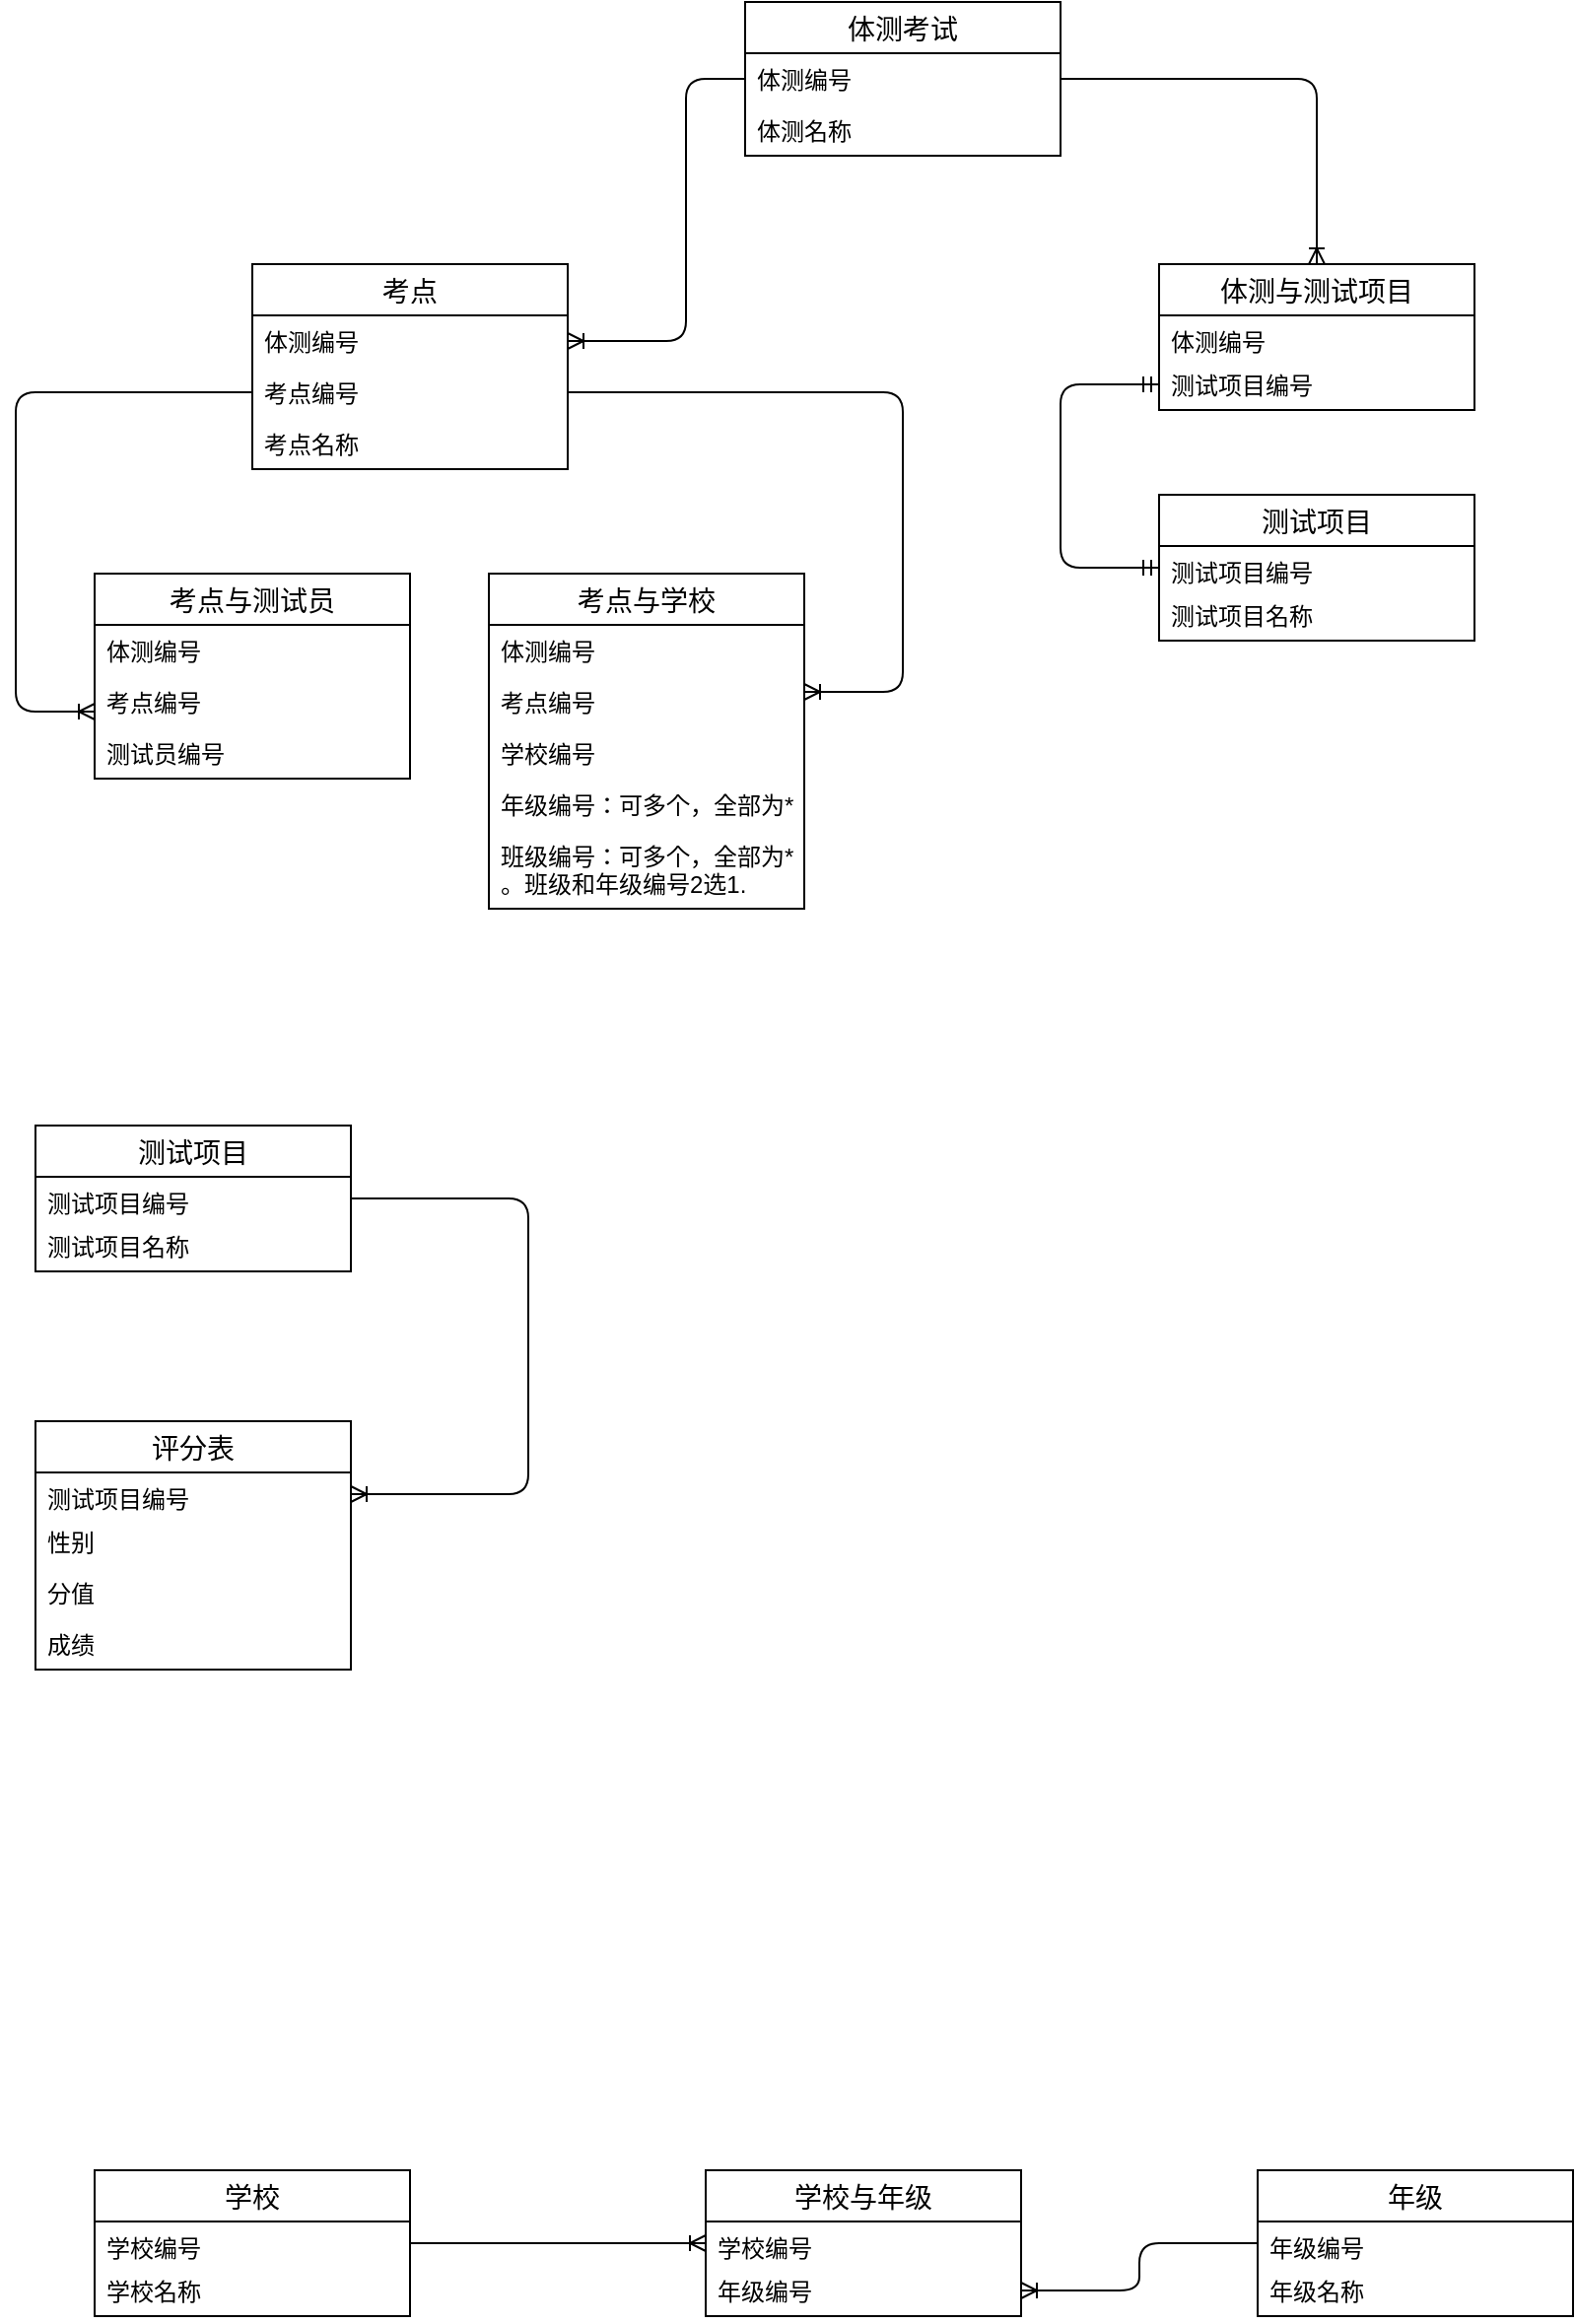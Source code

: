 <mxfile version="13.1.1" type="github">
  <diagram name="Page-1" id="c4acf3e9-155e-7222-9cf6-157b1a14988f">
    <mxGraphModel dx="1422" dy="794" grid="1" gridSize="10" guides="1" tooltips="1" connect="1" arrows="1" fold="1" page="1" pageScale="1" pageWidth="850" pageHeight="1100" background="#ffffff" math="0" shadow="0">
      <root>
        <mxCell id="0" />
        <mxCell id="1" parent="0" />
        <mxCell id="doAZor4C5r2tu2x9XKIU-9" value="体测与测试项目" style="swimlane;fontStyle=0;childLayout=stackLayout;horizontal=1;startSize=26;horizontalStack=0;resizeParent=1;resizeParentMax=0;resizeLast=0;collapsible=1;marginBottom=0;align=center;fontSize=14;" vertex="1" parent="1">
          <mxGeometry x="620" y="203" width="160" height="74" as="geometry" />
        </mxCell>
        <mxCell id="doAZor4C5r2tu2x9XKIU-10" value="体测编号" style="text;strokeColor=none;fillColor=none;spacingLeft=4;spacingRight=4;overflow=hidden;rotatable=0;points=[[0,0.5],[1,0.5]];portConstraint=eastwest;fontSize=12;" vertex="1" parent="doAZor4C5r2tu2x9XKIU-9">
          <mxGeometry y="26" width="160" height="22" as="geometry" />
        </mxCell>
        <mxCell id="doAZor4C5r2tu2x9XKIU-11" value="测试项目编号" style="text;strokeColor=none;fillColor=none;spacingLeft=4;spacingRight=4;overflow=hidden;rotatable=0;points=[[0,0.5],[1,0.5]];portConstraint=eastwest;fontSize=12;" vertex="1" parent="doAZor4C5r2tu2x9XKIU-9">
          <mxGeometry y="48" width="160" height="26" as="geometry" />
        </mxCell>
        <mxCell id="doAZor4C5r2tu2x9XKIU-13" value="测试项目" style="swimlane;fontStyle=0;childLayout=stackLayout;horizontal=1;startSize=26;horizontalStack=0;resizeParent=1;resizeParentMax=0;resizeLast=0;collapsible=1;marginBottom=0;align=center;fontSize=14;" vertex="1" parent="1">
          <mxGeometry x="620" y="320" width="160" height="74" as="geometry" />
        </mxCell>
        <mxCell id="doAZor4C5r2tu2x9XKIU-14" value="测试项目编号" style="text;strokeColor=none;fillColor=none;spacingLeft=4;spacingRight=4;overflow=hidden;rotatable=0;points=[[0,0.5],[1,0.5]];portConstraint=eastwest;fontSize=12;" vertex="1" parent="doAZor4C5r2tu2x9XKIU-13">
          <mxGeometry y="26" width="160" height="22" as="geometry" />
        </mxCell>
        <mxCell id="doAZor4C5r2tu2x9XKIU-15" value="测试项目名称" style="text;strokeColor=none;fillColor=none;spacingLeft=4;spacingRight=4;overflow=hidden;rotatable=0;points=[[0,0.5],[1,0.5]];portConstraint=eastwest;fontSize=12;" vertex="1" parent="doAZor4C5r2tu2x9XKIU-13">
          <mxGeometry y="48" width="160" height="26" as="geometry" />
        </mxCell>
        <mxCell id="doAZor4C5r2tu2x9XKIU-5" value="考点" style="swimlane;fontStyle=0;childLayout=stackLayout;horizontal=1;startSize=26;horizontalStack=0;resizeParent=1;resizeParentMax=0;resizeLast=0;collapsible=1;marginBottom=0;align=center;fontSize=14;" vertex="1" parent="1">
          <mxGeometry x="160" y="203" width="160" height="104" as="geometry" />
        </mxCell>
        <mxCell id="doAZor4C5r2tu2x9XKIU-6" value="体测编号" style="text;strokeColor=none;fillColor=none;spacingLeft=4;spacingRight=4;overflow=hidden;rotatable=0;points=[[0,0.5],[1,0.5]];portConstraint=eastwest;fontSize=12;" vertex="1" parent="doAZor4C5r2tu2x9XKIU-5">
          <mxGeometry y="26" width="160" height="26" as="geometry" />
        </mxCell>
        <mxCell id="doAZor4C5r2tu2x9XKIU-7" value="考点编号" style="text;strokeColor=none;fillColor=none;spacingLeft=4;spacingRight=4;overflow=hidden;rotatable=0;points=[[0,0.5],[1,0.5]];portConstraint=eastwest;fontSize=12;" vertex="1" parent="doAZor4C5r2tu2x9XKIU-5">
          <mxGeometry y="52" width="160" height="26" as="geometry" />
        </mxCell>
        <mxCell id="doAZor4C5r2tu2x9XKIU-8" value="考点名称" style="text;strokeColor=none;fillColor=none;spacingLeft=4;spacingRight=4;overflow=hidden;rotatable=0;points=[[0,0.5],[1,0.5]];portConstraint=eastwest;fontSize=12;" vertex="1" parent="doAZor4C5r2tu2x9XKIU-5">
          <mxGeometry y="78" width="160" height="26" as="geometry" />
        </mxCell>
        <mxCell id="doAZor4C5r2tu2x9XKIU-24" value="考点与学校" style="swimlane;fontStyle=0;childLayout=stackLayout;horizontal=1;startSize=26;horizontalStack=0;resizeParent=1;resizeParentMax=0;resizeLast=0;collapsible=1;marginBottom=0;align=center;fontSize=14;" vertex="1" parent="1">
          <mxGeometry x="280" y="360" width="160" height="170" as="geometry" />
        </mxCell>
        <mxCell id="doAZor4C5r2tu2x9XKIU-25" value="体测编号" style="text;strokeColor=none;fillColor=none;spacingLeft=4;spacingRight=4;overflow=hidden;rotatable=0;points=[[0,0.5],[1,0.5]];portConstraint=eastwest;fontSize=12;" vertex="1" parent="doAZor4C5r2tu2x9XKIU-24">
          <mxGeometry y="26" width="160" height="26" as="geometry" />
        </mxCell>
        <mxCell id="doAZor4C5r2tu2x9XKIU-26" value="考点编号" style="text;strokeColor=none;fillColor=none;spacingLeft=4;spacingRight=4;overflow=hidden;rotatable=0;points=[[0,0.5],[1,0.5]];portConstraint=eastwest;fontSize=12;" vertex="1" parent="doAZor4C5r2tu2x9XKIU-24">
          <mxGeometry y="52" width="160" height="26" as="geometry" />
        </mxCell>
        <mxCell id="doAZor4C5r2tu2x9XKIU-27" value="学校编号" style="text;strokeColor=none;fillColor=none;spacingLeft=4;spacingRight=4;overflow=hidden;rotatable=0;points=[[0,0.5],[1,0.5]];portConstraint=eastwest;fontSize=12;" vertex="1" parent="doAZor4C5r2tu2x9XKIU-24">
          <mxGeometry y="78" width="160" height="26" as="geometry" />
        </mxCell>
        <mxCell id="doAZor4C5r2tu2x9XKIU-28" value="年级编号：可多个，全部为*" style="text;strokeColor=none;fillColor=none;spacingLeft=4;spacingRight=4;overflow=hidden;rotatable=0;points=[[0,0.5],[1,0.5]];portConstraint=eastwest;fontSize=12;" vertex="1" parent="doAZor4C5r2tu2x9XKIU-24">
          <mxGeometry y="104" width="160" height="26" as="geometry" />
        </mxCell>
        <mxCell id="doAZor4C5r2tu2x9XKIU-29" value="班级编号：可多个，全部为*&#xa;。班级和年级编号2选1.&#xa;" style="text;strokeColor=none;fillColor=none;spacingLeft=4;spacingRight=4;overflow=hidden;rotatable=0;points=[[0,0.5],[1,0.5]];portConstraint=eastwest;fontSize=12;" vertex="1" parent="doAZor4C5r2tu2x9XKIU-24">
          <mxGeometry y="130" width="160" height="40" as="geometry" />
        </mxCell>
        <mxCell id="doAZor4C5r2tu2x9XKIU-30" value="" style="edgeStyle=orthogonalEdgeStyle;fontSize=12;html=1;endArrow=ERoneToMany;exitX=0;exitY=0.5;exitDx=0;exitDy=0;" edge="1" parent="1" source="doAZor4C5r2tu2x9XKIU-2">
          <mxGeometry width="100" height="100" relative="1" as="geometry">
            <mxPoint x="40" y="110" as="sourcePoint" />
            <mxPoint x="320" y="242" as="targetPoint" />
            <Array as="points">
              <mxPoint x="380" y="109" />
              <mxPoint x="380" y="242" />
            </Array>
          </mxGeometry>
        </mxCell>
        <mxCell id="doAZor4C5r2tu2x9XKIU-31" value="" style="edgeStyle=orthogonalEdgeStyle;fontSize=12;html=1;endArrow=ERoneToMany;exitX=1;exitY=0.5;exitDx=0;exitDy=0;" edge="1" parent="1" source="doAZor4C5r2tu2x9XKIU-7">
          <mxGeometry width="100" height="100" relative="1" as="geometry">
            <mxPoint x="465" y="250" as="sourcePoint" />
            <mxPoint x="440" y="420" as="targetPoint" />
            <Array as="points">
              <mxPoint x="490" y="268" />
              <mxPoint x="490" y="420" />
              <mxPoint x="440" y="420" />
            </Array>
          </mxGeometry>
        </mxCell>
        <mxCell id="doAZor4C5r2tu2x9XKIU-32" value="" style="edgeStyle=orthogonalEdgeStyle;fontSize=12;html=1;endArrow=ERoneToMany;" edge="1" parent="1" source="doAZor4C5r2tu2x9XKIU-7" target="doAZor4C5r2tu2x9XKIU-21">
          <mxGeometry width="100" height="100" relative="1" as="geometry">
            <mxPoint x="70.0" y="270" as="sourcePoint" />
            <mxPoint x="109" y="360" as="targetPoint" />
            <Array as="points">
              <mxPoint x="40" y="268" />
              <mxPoint x="40" y="430" />
            </Array>
          </mxGeometry>
        </mxCell>
        <mxCell id="doAZor4C5r2tu2x9XKIU-33" value="" style="edgeStyle=orthogonalEdgeStyle;fontSize=12;html=1;endArrow=ERoneToMany;entryX=0.5;entryY=0;entryDx=0;entryDy=0;exitX=1;exitY=0.5;exitDx=0;exitDy=0;" edge="1" parent="1" source="doAZor4C5r2tu2x9XKIU-2" target="doAZor4C5r2tu2x9XKIU-9">
          <mxGeometry width="100" height="100" relative="1" as="geometry">
            <mxPoint x="570" y="110" as="sourcePoint" />
            <mxPoint x="609.04" y="212.01" as="targetPoint" />
          </mxGeometry>
        </mxCell>
        <mxCell id="doAZor4C5r2tu2x9XKIU-34" value="" style="edgeStyle=orthogonalEdgeStyle;fontSize=12;html=1;endArrow=ERmandOne;startArrow=ERmandOne;entryX=0;entryY=0.5;entryDx=0;entryDy=0;exitX=0;exitY=0.5;exitDx=0;exitDy=0;" edge="1" parent="1" source="doAZor4C5r2tu2x9XKIU-14" target="doAZor4C5r2tu2x9XKIU-11">
          <mxGeometry width="100" height="100" relative="1" as="geometry">
            <mxPoint x="620" y="373" as="sourcePoint" />
            <mxPoint x="590" y="440" as="targetPoint" />
            <Array as="points">
              <mxPoint x="570" y="357" />
              <mxPoint x="570" y="264" />
            </Array>
          </mxGeometry>
        </mxCell>
        <mxCell id="doAZor4C5r2tu2x9XKIU-35" value="" style="edgeStyle=orthogonalEdgeStyle;fontSize=12;html=1;endArrow=ERoneToMany;exitX=1;exitY=0.5;exitDx=0;exitDy=0;entryX=1;entryY=0.5;entryDx=0;entryDy=0;" edge="1" parent="1" source="doAZor4C5r2tu2x9XKIU-38" target="doAZor4C5r2tu2x9XKIU-41">
          <mxGeometry width="100" height="100" relative="1" as="geometry">
            <mxPoint x="440.0" y="434.496" as="sourcePoint" />
            <mxPoint x="632.92" y="519.5" as="targetPoint" />
            <Array as="points">
              <mxPoint x="300" y="677" />
              <mxPoint x="300" y="827" />
            </Array>
          </mxGeometry>
        </mxCell>
        <mxCell id="doAZor4C5r2tu2x9XKIU-19" value="考点与测试员" style="swimlane;fontStyle=0;childLayout=stackLayout;horizontal=1;startSize=26;horizontalStack=0;resizeParent=1;resizeParentMax=0;resizeLast=0;collapsible=1;marginBottom=0;align=center;fontSize=14;" vertex="1" parent="1">
          <mxGeometry x="80" y="360" width="160" height="104" as="geometry" />
        </mxCell>
        <mxCell id="doAZor4C5r2tu2x9XKIU-20" value="体测编号" style="text;strokeColor=none;fillColor=none;spacingLeft=4;spacingRight=4;overflow=hidden;rotatable=0;points=[[0,0.5],[1,0.5]];portConstraint=eastwest;fontSize=12;" vertex="1" parent="doAZor4C5r2tu2x9XKIU-19">
          <mxGeometry y="26" width="160" height="26" as="geometry" />
        </mxCell>
        <mxCell id="doAZor4C5r2tu2x9XKIU-21" value="考点编号" style="text;strokeColor=none;fillColor=none;spacingLeft=4;spacingRight=4;overflow=hidden;rotatable=0;points=[[0,0.5],[1,0.5]];portConstraint=eastwest;fontSize=12;" vertex="1" parent="doAZor4C5r2tu2x9XKIU-19">
          <mxGeometry y="52" width="160" height="26" as="geometry" />
        </mxCell>
        <mxCell id="doAZor4C5r2tu2x9XKIU-22" value="测试员编号" style="text;strokeColor=none;fillColor=none;spacingLeft=4;spacingRight=4;overflow=hidden;rotatable=0;points=[[0,0.5],[1,0.5]];portConstraint=eastwest;fontSize=12;" vertex="1" parent="doAZor4C5r2tu2x9XKIU-19">
          <mxGeometry y="78" width="160" height="26" as="geometry" />
        </mxCell>
        <mxCell id="doAZor4C5r2tu2x9XKIU-1" value="体测考试" style="swimlane;fontStyle=0;childLayout=stackLayout;horizontal=1;startSize=26;horizontalStack=0;resizeParent=1;resizeParentMax=0;resizeLast=0;collapsible=1;marginBottom=0;align=center;fontSize=14;" vertex="1" parent="1">
          <mxGeometry x="410" y="70" width="160" height="78" as="geometry" />
        </mxCell>
        <mxCell id="doAZor4C5r2tu2x9XKIU-2" value="体测编号" style="text;strokeColor=none;fillColor=none;spacingLeft=4;spacingRight=4;overflow=hidden;rotatable=0;points=[[0,0.5],[1,0.5]];portConstraint=eastwest;fontSize=12;" vertex="1" parent="doAZor4C5r2tu2x9XKIU-1">
          <mxGeometry y="26" width="160" height="26" as="geometry" />
        </mxCell>
        <mxCell id="doAZor4C5r2tu2x9XKIU-3" value="体测名称" style="text;strokeColor=none;fillColor=none;spacingLeft=4;spacingRight=4;overflow=hidden;rotatable=0;points=[[0,0.5],[1,0.5]];portConstraint=eastwest;fontSize=12;" vertex="1" parent="doAZor4C5r2tu2x9XKIU-1">
          <mxGeometry y="52" width="160" height="26" as="geometry" />
        </mxCell>
        <mxCell id="doAZor4C5r2tu2x9XKIU-37" value="测试项目" style="swimlane;fontStyle=0;childLayout=stackLayout;horizontal=1;startSize=26;horizontalStack=0;resizeParent=1;resizeParentMax=0;resizeLast=0;collapsible=1;marginBottom=0;align=center;fontSize=14;" vertex="1" parent="1">
          <mxGeometry x="50" y="640" width="160" height="74" as="geometry" />
        </mxCell>
        <mxCell id="doAZor4C5r2tu2x9XKIU-38" value="测试项目编号" style="text;strokeColor=none;fillColor=none;spacingLeft=4;spacingRight=4;overflow=hidden;rotatable=0;points=[[0,0.5],[1,0.5]];portConstraint=eastwest;fontSize=12;" vertex="1" parent="doAZor4C5r2tu2x9XKIU-37">
          <mxGeometry y="26" width="160" height="22" as="geometry" />
        </mxCell>
        <mxCell id="doAZor4C5r2tu2x9XKIU-39" value="测试项目名称" style="text;strokeColor=none;fillColor=none;spacingLeft=4;spacingRight=4;overflow=hidden;rotatable=0;points=[[0,0.5],[1,0.5]];portConstraint=eastwest;fontSize=12;" vertex="1" parent="doAZor4C5r2tu2x9XKIU-37">
          <mxGeometry y="48" width="160" height="26" as="geometry" />
        </mxCell>
        <mxCell id="doAZor4C5r2tu2x9XKIU-40" value="评分表" style="swimlane;fontStyle=0;childLayout=stackLayout;horizontal=1;startSize=26;horizontalStack=0;resizeParent=1;resizeParentMax=0;resizeLast=0;collapsible=1;marginBottom=0;align=center;fontSize=14;" vertex="1" parent="1">
          <mxGeometry x="50" y="790" width="160" height="126" as="geometry" />
        </mxCell>
        <mxCell id="doAZor4C5r2tu2x9XKIU-41" value="测试项目编号" style="text;strokeColor=none;fillColor=none;spacingLeft=4;spacingRight=4;overflow=hidden;rotatable=0;points=[[0,0.5],[1,0.5]];portConstraint=eastwest;fontSize=12;" vertex="1" parent="doAZor4C5r2tu2x9XKIU-40">
          <mxGeometry y="26" width="160" height="22" as="geometry" />
        </mxCell>
        <mxCell id="doAZor4C5r2tu2x9XKIU-42" value="性别" style="text;strokeColor=none;fillColor=none;spacingLeft=4;spacingRight=4;overflow=hidden;rotatable=0;points=[[0,0.5],[1,0.5]];portConstraint=eastwest;fontSize=12;" vertex="1" parent="doAZor4C5r2tu2x9XKIU-40">
          <mxGeometry y="48" width="160" height="26" as="geometry" />
        </mxCell>
        <mxCell id="doAZor4C5r2tu2x9XKIU-43" value="分值" style="text;strokeColor=none;fillColor=none;spacingLeft=4;spacingRight=4;overflow=hidden;rotatable=0;points=[[0,0.5],[1,0.5]];portConstraint=eastwest;fontSize=12;" vertex="1" parent="doAZor4C5r2tu2x9XKIU-40">
          <mxGeometry y="74" width="160" height="26" as="geometry" />
        </mxCell>
        <mxCell id="doAZor4C5r2tu2x9XKIU-44" value="成绩" style="text;strokeColor=none;fillColor=none;spacingLeft=4;spacingRight=4;overflow=hidden;rotatable=0;points=[[0,0.5],[1,0.5]];portConstraint=eastwest;fontSize=12;" vertex="1" parent="doAZor4C5r2tu2x9XKIU-40">
          <mxGeometry y="100" width="160" height="26" as="geometry" />
        </mxCell>
        <mxCell id="doAZor4C5r2tu2x9XKIU-54" value="" style="edgeStyle=orthogonalEdgeStyle;fontSize=12;html=1;endArrow=ERoneToMany;exitX=1;exitY=0.5;exitDx=0;exitDy=0;entryX=0;entryY=0.5;entryDx=0;entryDy=0;" edge="1" parent="1" source="doAZor4C5r2tu2x9XKIU-46" target="doAZor4C5r2tu2x9XKIU-49">
          <mxGeometry width="100" height="100" relative="1" as="geometry">
            <mxPoint x="410" y="1100" as="sourcePoint" />
            <mxPoint x="410" y="1250" as="targetPoint" />
            <Array as="points" />
          </mxGeometry>
        </mxCell>
        <mxCell id="doAZor4C5r2tu2x9XKIU-45" value="学校" style="swimlane;fontStyle=0;childLayout=stackLayout;horizontal=1;startSize=26;horizontalStack=0;resizeParent=1;resizeParentMax=0;resizeLast=0;collapsible=1;marginBottom=0;align=center;fontSize=14;" vertex="1" parent="1">
          <mxGeometry x="80" y="1170" width="160" height="74" as="geometry" />
        </mxCell>
        <mxCell id="doAZor4C5r2tu2x9XKIU-46" value="学校编号" style="text;strokeColor=none;fillColor=none;spacingLeft=4;spacingRight=4;overflow=hidden;rotatable=0;points=[[0,0.5],[1,0.5]];portConstraint=eastwest;fontSize=12;" vertex="1" parent="doAZor4C5r2tu2x9XKIU-45">
          <mxGeometry y="26" width="160" height="22" as="geometry" />
        </mxCell>
        <mxCell id="doAZor4C5r2tu2x9XKIU-47" value="学校名称" style="text;strokeColor=none;fillColor=none;spacingLeft=4;spacingRight=4;overflow=hidden;rotatable=0;points=[[0,0.5],[1,0.5]];portConstraint=eastwest;fontSize=12;" vertex="1" parent="doAZor4C5r2tu2x9XKIU-45">
          <mxGeometry y="48" width="160" height="26" as="geometry" />
        </mxCell>
        <mxCell id="doAZor4C5r2tu2x9XKIU-55" value="年级" style="swimlane;fontStyle=0;childLayout=stackLayout;horizontal=1;startSize=26;horizontalStack=0;resizeParent=1;resizeParentMax=0;resizeLast=0;collapsible=1;marginBottom=0;align=center;fontSize=14;" vertex="1" parent="1">
          <mxGeometry x="670" y="1170" width="160" height="74" as="geometry" />
        </mxCell>
        <mxCell id="doAZor4C5r2tu2x9XKIU-56" value="年级编号" style="text;strokeColor=none;fillColor=none;spacingLeft=4;spacingRight=4;overflow=hidden;rotatable=0;points=[[0,0.5],[1,0.5]];portConstraint=eastwest;fontSize=12;" vertex="1" parent="doAZor4C5r2tu2x9XKIU-55">
          <mxGeometry y="26" width="160" height="22" as="geometry" />
        </mxCell>
        <mxCell id="doAZor4C5r2tu2x9XKIU-57" value="年级名称" style="text;strokeColor=none;fillColor=none;spacingLeft=4;spacingRight=4;overflow=hidden;rotatable=0;points=[[0,0.5],[1,0.5]];portConstraint=eastwest;fontSize=12;" vertex="1" parent="doAZor4C5r2tu2x9XKIU-55">
          <mxGeometry y="48" width="160" height="26" as="geometry" />
        </mxCell>
        <mxCell id="doAZor4C5r2tu2x9XKIU-48" value="学校与年级" style="swimlane;fontStyle=0;childLayout=stackLayout;horizontal=1;startSize=26;horizontalStack=0;resizeParent=1;resizeParentMax=0;resizeLast=0;collapsible=1;marginBottom=0;align=center;fontSize=14;" vertex="1" parent="1">
          <mxGeometry x="390" y="1170" width="160" height="74" as="geometry" />
        </mxCell>
        <mxCell id="doAZor4C5r2tu2x9XKIU-49" value="学校编号" style="text;strokeColor=none;fillColor=none;spacingLeft=4;spacingRight=4;overflow=hidden;rotatable=0;points=[[0,0.5],[1,0.5]];portConstraint=eastwest;fontSize=12;" vertex="1" parent="doAZor4C5r2tu2x9XKIU-48">
          <mxGeometry y="26" width="160" height="22" as="geometry" />
        </mxCell>
        <mxCell id="doAZor4C5r2tu2x9XKIU-50" value="年级编号" style="text;strokeColor=none;fillColor=none;spacingLeft=4;spacingRight=4;overflow=hidden;rotatable=0;points=[[0,0.5],[1,0.5]];portConstraint=eastwest;fontSize=12;" vertex="1" parent="doAZor4C5r2tu2x9XKIU-48">
          <mxGeometry y="48" width="160" height="26" as="geometry" />
        </mxCell>
        <mxCell id="doAZor4C5r2tu2x9XKIU-58" value="" style="edgeStyle=orthogonalEdgeStyle;fontSize=12;html=1;endArrow=ERoneToMany;exitX=0;exitY=0.5;exitDx=0;exitDy=0;entryX=1;entryY=0.5;entryDx=0;entryDy=0;" edge="1" parent="1" source="doAZor4C5r2tu2x9XKIU-56" target="doAZor4C5r2tu2x9XKIU-50">
          <mxGeometry width="100" height="100" relative="1" as="geometry">
            <mxPoint x="260" y="1300" as="sourcePoint" />
            <mxPoint x="410" y="1300" as="targetPoint" />
            <Array as="points" />
          </mxGeometry>
        </mxCell>
      </root>
    </mxGraphModel>
  </diagram>
</mxfile>
